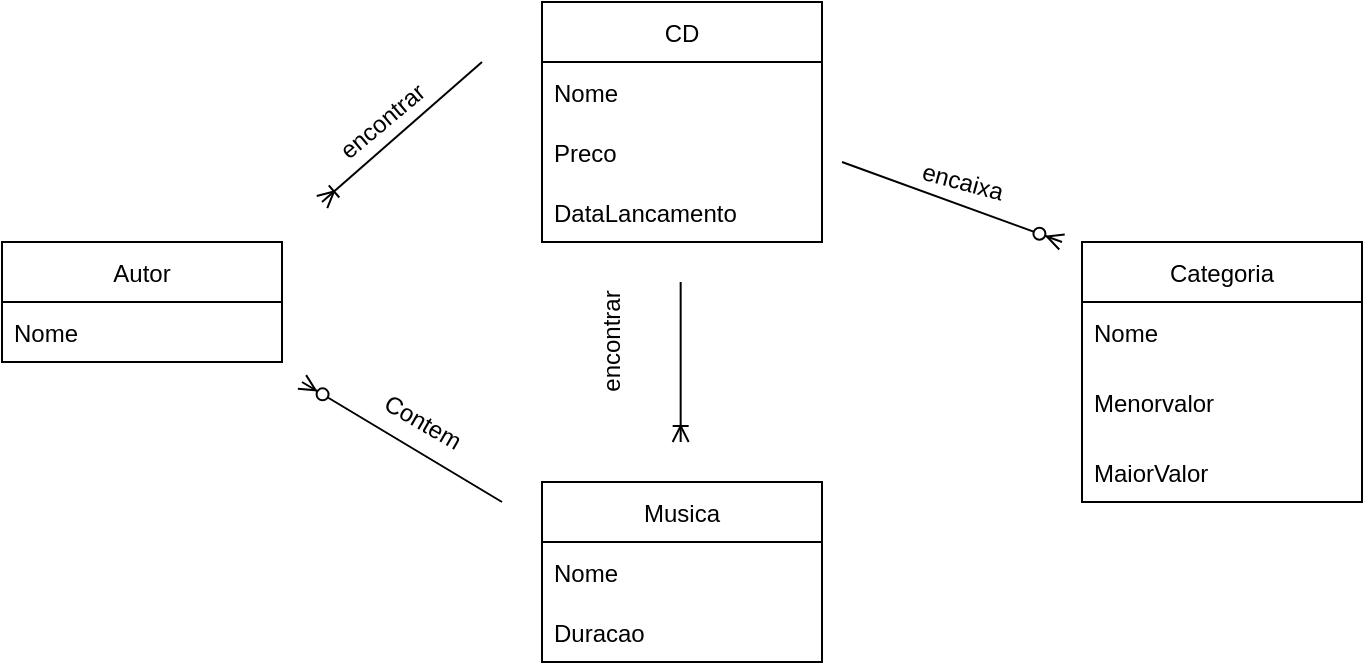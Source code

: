 <mxfile version="17.2.4" type="github">
  <diagram id="244FC6Gq2_TGkR4p5_VC" name="Page-1">
    <mxGraphModel dx="1148" dy="595" grid="1" gridSize="10" guides="1" tooltips="1" connect="1" arrows="1" fold="1" page="1" pageScale="1" pageWidth="827" pageHeight="1169" math="0" shadow="0">
      <root>
        <mxCell id="0" />
        <mxCell id="1" parent="0" />
        <mxCell id="4gHD6Zw0qMao9dD2ZWDr-1" value="Musica" style="swimlane;fontStyle=0;childLayout=stackLayout;horizontal=1;startSize=30;horizontalStack=0;resizeParent=1;resizeParentMax=0;resizeLast=0;collapsible=1;marginBottom=0;" vertex="1" parent="1">
          <mxGeometry x="360" y="280" width="140" height="90" as="geometry" />
        </mxCell>
        <mxCell id="4gHD6Zw0qMao9dD2ZWDr-2" value="Nome" style="text;strokeColor=none;fillColor=none;align=left;verticalAlign=middle;spacingLeft=4;spacingRight=4;overflow=hidden;points=[[0,0.5],[1,0.5]];portConstraint=eastwest;rotatable=0;" vertex="1" parent="4gHD6Zw0qMao9dD2ZWDr-1">
          <mxGeometry y="30" width="140" height="30" as="geometry" />
        </mxCell>
        <mxCell id="4gHD6Zw0qMao9dD2ZWDr-4" value="Duracao" style="text;strokeColor=none;fillColor=none;align=left;verticalAlign=middle;spacingLeft=4;spacingRight=4;overflow=hidden;points=[[0,0.5],[1,0.5]];portConstraint=eastwest;rotatable=0;" vertex="1" parent="4gHD6Zw0qMao9dD2ZWDr-1">
          <mxGeometry y="60" width="140" height="30" as="geometry" />
        </mxCell>
        <mxCell id="4gHD6Zw0qMao9dD2ZWDr-5" value="Autor" style="swimlane;fontStyle=0;childLayout=stackLayout;horizontal=1;startSize=30;horizontalStack=0;resizeParent=1;resizeParentMax=0;resizeLast=0;collapsible=1;marginBottom=0;" vertex="1" parent="1">
          <mxGeometry x="90" y="160" width="140" height="60" as="geometry" />
        </mxCell>
        <mxCell id="4gHD6Zw0qMao9dD2ZWDr-6" value="Nome" style="text;strokeColor=none;fillColor=none;align=left;verticalAlign=middle;spacingLeft=4;spacingRight=4;overflow=hidden;points=[[0,0.5],[1,0.5]];portConstraint=eastwest;rotatable=0;" vertex="1" parent="4gHD6Zw0qMao9dD2ZWDr-5">
          <mxGeometry y="30" width="140" height="30" as="geometry" />
        </mxCell>
        <mxCell id="4gHD6Zw0qMao9dD2ZWDr-9" value="CD" style="swimlane;fontStyle=0;childLayout=stackLayout;horizontal=1;startSize=30;horizontalStack=0;resizeParent=1;resizeParentMax=0;resizeLast=0;collapsible=1;marginBottom=0;" vertex="1" parent="1">
          <mxGeometry x="360" y="40" width="140" height="120" as="geometry" />
        </mxCell>
        <mxCell id="4gHD6Zw0qMao9dD2ZWDr-14" value="Nome" style="text;strokeColor=none;fillColor=none;align=left;verticalAlign=middle;spacingLeft=4;spacingRight=4;overflow=hidden;points=[[0,0.5],[1,0.5]];portConstraint=eastwest;rotatable=0;" vertex="1" parent="4gHD6Zw0qMao9dD2ZWDr-9">
          <mxGeometry y="30" width="140" height="30" as="geometry" />
        </mxCell>
        <mxCell id="4gHD6Zw0qMao9dD2ZWDr-15" value="Preco" style="text;strokeColor=none;fillColor=none;align=left;verticalAlign=middle;spacingLeft=4;spacingRight=4;overflow=hidden;points=[[0,0.5],[1,0.5]];portConstraint=eastwest;rotatable=0;" vertex="1" parent="4gHD6Zw0qMao9dD2ZWDr-9">
          <mxGeometry y="60" width="140" height="30" as="geometry" />
        </mxCell>
        <mxCell id="4gHD6Zw0qMao9dD2ZWDr-18" value="DataLancamento" style="text;strokeColor=none;fillColor=none;align=left;verticalAlign=middle;spacingLeft=4;spacingRight=4;overflow=hidden;points=[[0,0.5],[1,0.5]];portConstraint=eastwest;rotatable=0;" vertex="1" parent="4gHD6Zw0qMao9dD2ZWDr-9">
          <mxGeometry y="90" width="140" height="30" as="geometry" />
        </mxCell>
        <mxCell id="4gHD6Zw0qMao9dD2ZWDr-13" value="Categoria" style="swimlane;fontStyle=0;childLayout=stackLayout;horizontal=1;startSize=30;horizontalStack=0;resizeParent=1;resizeParentMax=0;resizeLast=0;collapsible=1;marginBottom=0;" vertex="1" parent="1">
          <mxGeometry x="630" y="160" width="140" height="130" as="geometry" />
        </mxCell>
        <mxCell id="4gHD6Zw0qMao9dD2ZWDr-10" value="Nome" style="text;strokeColor=none;fillColor=none;align=left;verticalAlign=middle;spacingLeft=4;spacingRight=4;overflow=hidden;points=[[0,0.5],[1,0.5]];portConstraint=eastwest;rotatable=0;" vertex="1" parent="4gHD6Zw0qMao9dD2ZWDr-13">
          <mxGeometry y="30" width="140" height="30" as="geometry" />
        </mxCell>
        <mxCell id="4gHD6Zw0qMao9dD2ZWDr-11" value="Menorvalor" style="text;strokeColor=none;fillColor=none;align=left;verticalAlign=middle;spacingLeft=4;spacingRight=4;overflow=hidden;points=[[0,0.5],[1,0.5]];portConstraint=eastwest;rotatable=0;" vertex="1" parent="4gHD6Zw0qMao9dD2ZWDr-13">
          <mxGeometry y="60" width="140" height="40" as="geometry" />
        </mxCell>
        <mxCell id="4gHD6Zw0qMao9dD2ZWDr-12" value="MaiorValor" style="text;strokeColor=none;fillColor=none;align=left;verticalAlign=middle;spacingLeft=4;spacingRight=4;overflow=hidden;points=[[0,0.5],[1,0.5]];portConstraint=eastwest;rotatable=0;" vertex="1" parent="4gHD6Zw0qMao9dD2ZWDr-13">
          <mxGeometry y="100" width="140" height="30" as="geometry" />
        </mxCell>
        <mxCell id="4gHD6Zw0qMao9dD2ZWDr-20" value="" style="fontSize=12;html=1;endArrow=ERzeroToMany;endFill=1;rounded=0;" edge="1" parent="1">
          <mxGeometry width="100" height="100" relative="1" as="geometry">
            <mxPoint x="510" y="120" as="sourcePoint" />
            <mxPoint x="620" y="160" as="targetPoint" />
          </mxGeometry>
        </mxCell>
        <mxCell id="4gHD6Zw0qMao9dD2ZWDr-21" value="encaixa" style="text;html=1;align=center;verticalAlign=middle;resizable=0;points=[];autosize=1;strokeColor=none;fillColor=none;rotation=15;" vertex="1" parent="1">
          <mxGeometry x="540" y="120" width="60" height="20" as="geometry" />
        </mxCell>
        <mxCell id="4gHD6Zw0qMao9dD2ZWDr-23" value="" style="fontSize=12;html=1;endArrow=ERzeroToMany;endFill=1;rounded=0;" edge="1" parent="1">
          <mxGeometry width="100" height="100" relative="1" as="geometry">
            <mxPoint x="340" y="290" as="sourcePoint" />
            <mxPoint x="240" y="230" as="targetPoint" />
          </mxGeometry>
        </mxCell>
        <mxCell id="4gHD6Zw0qMao9dD2ZWDr-25" value="Contem" style="text;html=1;align=center;verticalAlign=middle;resizable=0;points=[];autosize=1;strokeColor=none;fillColor=none;rotation=30;" vertex="1" parent="1">
          <mxGeometry x="270" y="240" width="60" height="20" as="geometry" />
        </mxCell>
        <mxCell id="4gHD6Zw0qMao9dD2ZWDr-26" value="" style="fontSize=12;html=1;endArrow=ERoneToMany;rounded=0;" edge="1" parent="1">
          <mxGeometry width="100" height="100" relative="1" as="geometry">
            <mxPoint x="429.33" y="180" as="sourcePoint" />
            <mxPoint x="429.33" y="260" as="targetPoint" />
          </mxGeometry>
        </mxCell>
        <mxCell id="4gHD6Zw0qMao9dD2ZWDr-27" value="" style="fontSize=12;html=1;endArrow=ERoneToMany;rounded=0;" edge="1" parent="1">
          <mxGeometry width="100" height="100" relative="1" as="geometry">
            <mxPoint x="330.0" y="70" as="sourcePoint" />
            <mxPoint x="250" y="140" as="targetPoint" />
          </mxGeometry>
        </mxCell>
        <mxCell id="4gHD6Zw0qMao9dD2ZWDr-28" value="encontrar" style="text;html=1;align=center;verticalAlign=middle;resizable=0;points=[];autosize=1;strokeColor=none;fillColor=none;rotation=-90;" vertex="1" parent="1">
          <mxGeometry x="360" y="200" width="70" height="20" as="geometry" />
        </mxCell>
        <mxCell id="4gHD6Zw0qMao9dD2ZWDr-29" value="encontrar" style="text;html=1;align=center;verticalAlign=middle;resizable=0;points=[];autosize=1;strokeColor=none;fillColor=none;rotation=-40;" vertex="1" parent="1">
          <mxGeometry x="245" y="90" width="70" height="20" as="geometry" />
        </mxCell>
      </root>
    </mxGraphModel>
  </diagram>
</mxfile>
